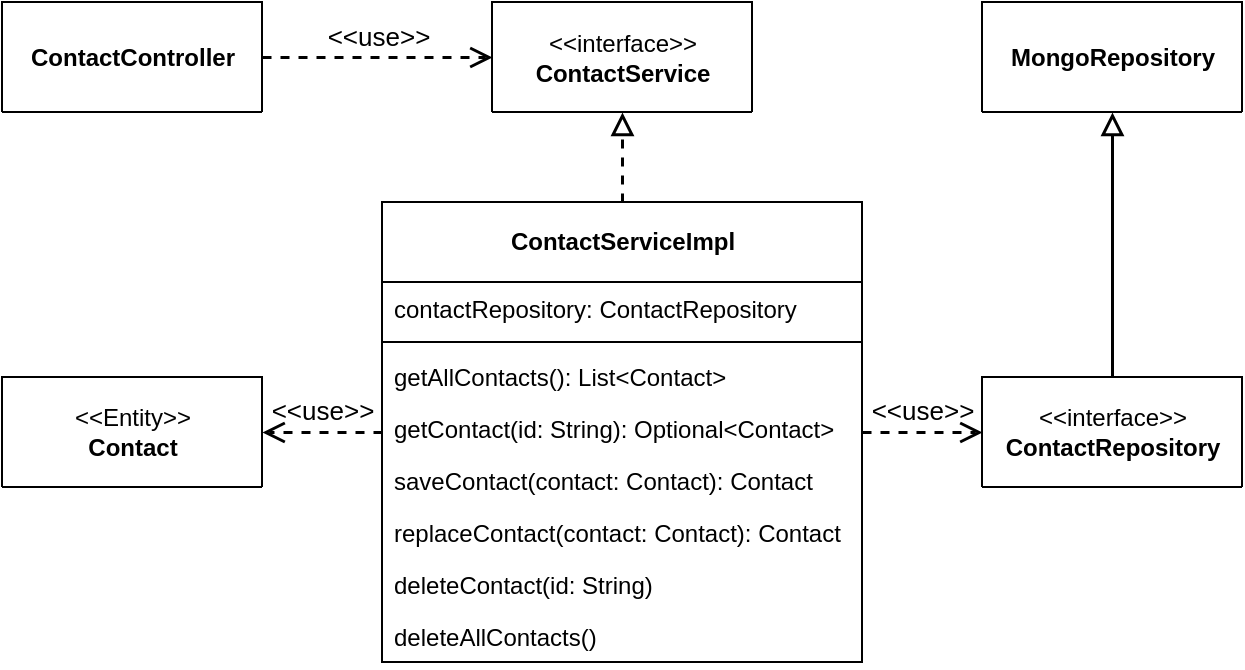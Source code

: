 <mxfile>
    <diagram id="47A9uAxiZOzFFANPaknb" name="Page-1">
        <mxGraphModel dx="1642" dy="619" grid="1" gridSize="10" guides="1" tooltips="1" connect="1" arrows="1" fold="1" page="1" pageScale="1" pageWidth="1169" pageHeight="827" math="0" shadow="0">
            <root>
                <mxCell id="0"/>
                <mxCell id="1" parent="0"/>
                <mxCell id="3w2-4T_P9E0XPDDwTUcy-27" value="&lt;div&gt;&lt;span style=&quot;font-weight: normal&quot;&gt;&amp;lt;&amp;lt;interface&amp;gt;&amp;gt;&lt;/span&gt;&lt;br&gt;&lt;/div&gt;&lt;div&gt;ContactRepository&lt;/div&gt;" style="swimlane;fontStyle=1;align=center;verticalAlign=middle;childLayout=stackLayout;horizontal=1;startSize=55;horizontalStack=0;resizeParent=1;resizeParentMax=0;resizeLast=0;collapsible=0;marginBottom=0;html=1;" parent="1" vertex="1">
                    <mxGeometry x="570" y="237.5" width="130" height="55" as="geometry"/>
                </mxCell>
                <mxCell id="3w2-4T_P9E0XPDDwTUcy-35" value="MongoRepository" style="swimlane;fontStyle=1;align=center;verticalAlign=middle;childLayout=stackLayout;horizontal=1;startSize=55;horizontalStack=0;resizeParent=1;resizeParentMax=0;resizeLast=0;collapsible=0;marginBottom=0;html=1;" parent="1" vertex="1">
                    <mxGeometry x="570" y="50" width="130" height="55" as="geometry"/>
                </mxCell>
                <mxCell id="3w2-4T_P9E0XPDDwTUcy-36" value="&lt;span style=&quot;font-weight: normal&quot;&gt;&amp;lt;&amp;lt;interface&amp;gt;&amp;gt;&lt;/span&gt;&lt;br&gt;&lt;div&gt;ContactService&lt;br&gt;&lt;/div&gt;" style="swimlane;fontStyle=1;align=center;verticalAlign=middle;childLayout=stackLayout;horizontal=1;startSize=55;horizontalStack=0;resizeParent=1;resizeParentMax=0;resizeLast=0;collapsible=0;marginBottom=0;html=1;" parent="1" vertex="1">
                    <mxGeometry x="325" y="50" width="130" height="55" as="geometry"/>
                </mxCell>
                <mxCell id="3w2-4T_P9E0XPDDwTUcy-37" value="ContactServiceImpl" style="swimlane;fontStyle=1;align=center;verticalAlign=middle;childLayout=stackLayout;horizontal=1;startSize=40;horizontalStack=0;resizeParent=1;resizeParentMax=0;resizeLast=0;collapsible=0;marginBottom=0;html=1;" parent="1" vertex="1">
                    <mxGeometry x="270" y="150" width="240" height="230" as="geometry"/>
                </mxCell>
                <mxCell id="3w2-4T_P9E0XPDDwTUcy-83" value="contactRepository: ContactRepository" style="text;align=left;verticalAlign=top;spacingLeft=4;spacingRight=4;overflow=hidden;rotatable=0;points=[[0,0.5],[1,0.5]];portConstraint=eastwest;rounded=0;shadow=0;html=0;" parent="3w2-4T_P9E0XPDDwTUcy-37" vertex="1">
                    <mxGeometry y="40" width="240" height="26" as="geometry"/>
                </mxCell>
                <mxCell id="3w2-4T_P9E0XPDDwTUcy-80" value="" style="line;strokeWidth=1;fillColor=none;align=left;verticalAlign=middle;spacingTop=-1;spacingLeft=3;spacingRight=3;rotatable=0;labelPosition=right;points=[];portConstraint=eastwest;fontSize=13;" parent="3w2-4T_P9E0XPDDwTUcy-37" vertex="1">
                    <mxGeometry y="66" width="240" height="8" as="geometry"/>
                </mxCell>
                <mxCell id="3w2-4T_P9E0XPDDwTUcy-49" value="getAllContacts(): List&lt;Contact&gt;" style="text;align=left;verticalAlign=top;spacingLeft=4;spacingRight=4;overflow=hidden;rotatable=0;points=[[0,0.5],[1,0.5]];portConstraint=eastwest;rounded=0;shadow=0;html=0;" parent="3w2-4T_P9E0XPDDwTUcy-37" vertex="1">
                    <mxGeometry y="74" width="240" height="26" as="geometry"/>
                </mxCell>
                <mxCell id="3w2-4T_P9E0XPDDwTUcy-2" value="getContact(id: String): Optional&lt;Contact&gt;" style="text;align=left;verticalAlign=top;spacingLeft=4;spacingRight=4;overflow=hidden;rotatable=0;points=[[0,0.5],[1,0.5]];portConstraint=eastwest;" parent="3w2-4T_P9E0XPDDwTUcy-37" vertex="1">
                    <mxGeometry y="100" width="240" height="26" as="geometry"/>
                </mxCell>
                <mxCell id="3w2-4T_P9E0XPDDwTUcy-6" value="saveContact(contact: Contact): Contact" style="text;align=left;verticalAlign=top;spacingLeft=4;spacingRight=4;overflow=hidden;rotatable=0;points=[[0,0.5],[1,0.5]];portConstraint=eastwest;rounded=0;shadow=0;html=0;" parent="3w2-4T_P9E0XPDDwTUcy-37" vertex="1">
                    <mxGeometry y="126" width="240" height="26" as="geometry"/>
                </mxCell>
                <mxCell id="3w2-4T_P9E0XPDDwTUcy-76" value="replaceContact(contact: Contact): Contact" style="text;align=left;verticalAlign=top;spacingLeft=4;spacingRight=4;overflow=hidden;rotatable=0;points=[[0,0.5],[1,0.5]];portConstraint=eastwest;rounded=0;shadow=0;html=0;" parent="3w2-4T_P9E0XPDDwTUcy-37" vertex="1">
                    <mxGeometry y="152" width="240" height="26" as="geometry"/>
                </mxCell>
                <mxCell id="3w2-4T_P9E0XPDDwTUcy-77" value="deleteContact(id: String)" style="text;align=left;verticalAlign=top;spacingLeft=4;spacingRight=4;overflow=hidden;rotatable=0;points=[[0,0.5],[1,0.5]];portConstraint=eastwest;rounded=0;shadow=0;html=0;" parent="3w2-4T_P9E0XPDDwTUcy-37" vertex="1">
                    <mxGeometry y="178" width="240" height="26" as="geometry"/>
                </mxCell>
                <mxCell id="3w2-4T_P9E0XPDDwTUcy-5" value="deleteAllContacts()" style="text;align=left;verticalAlign=top;spacingLeft=4;spacingRight=4;overflow=hidden;rotatable=0;points=[[0,0.5],[1,0.5]];portConstraint=eastwest;rounded=0;shadow=0;html=0;" parent="3w2-4T_P9E0XPDDwTUcy-37" vertex="1">
                    <mxGeometry y="204" width="240" height="26" as="geometry"/>
                </mxCell>
                <mxCell id="3w2-4T_P9E0XPDDwTUcy-40" value="" style="endArrow=block;startArrow=none;endFill=0;startFill=0;endSize=8;html=1;verticalAlign=bottom;dashed=1;labelBackgroundColor=none;rounded=0;fontSize=13;strokeWidth=1.5;entryX=0.5;entryY=1;entryDx=0;entryDy=0;exitX=0.5;exitY=0;exitDx=0;exitDy=0;" parent="1" source="3w2-4T_P9E0XPDDwTUcy-37" target="3w2-4T_P9E0XPDDwTUcy-36" edge="1">
                    <mxGeometry width="160" relative="1" as="geometry">
                        <mxPoint x="330" y="350" as="sourcePoint"/>
                        <mxPoint x="490" y="350" as="targetPoint"/>
                    </mxGeometry>
                </mxCell>
                <mxCell id="3w2-4T_P9E0XPDDwTUcy-41" value="" style="endArrow=block;html=1;rounded=0;align=center;verticalAlign=bottom;endFill=0;labelBackgroundColor=none;endSize=8;fontSize=13;strokeWidth=1.5;entryX=0.5;entryY=1;entryDx=0;entryDy=0;" parent="1" source="3w2-4T_P9E0XPDDwTUcy-27" target="3w2-4T_P9E0XPDDwTUcy-35" edge="1">
                    <mxGeometry relative="1" as="geometry">
                        <mxPoint x="330" y="350" as="sourcePoint"/>
                        <mxPoint x="620" y="360" as="targetPoint"/>
                    </mxGeometry>
                </mxCell>
                <mxCell id="3w2-4T_P9E0XPDDwTUcy-43" value="ContactController" style="swimlane;fontStyle=1;align=center;verticalAlign=middle;childLayout=stackLayout;horizontal=1;startSize=55;horizontalStack=0;resizeParent=1;resizeParentMax=0;resizeLast=0;collapsible=0;marginBottom=0;html=1;" parent="1" vertex="1">
                    <mxGeometry x="80" y="50" width="130" height="55" as="geometry"/>
                </mxCell>
                <mxCell id="3w2-4T_P9E0XPDDwTUcy-44" value="&amp;lt;&amp;lt;use&amp;gt;&amp;gt;" style="endArrow=open;startArrow=none;endFill=0;startFill=0;endSize=8;html=1;verticalAlign=bottom;dashed=1;labelBackgroundColor=none;rounded=0;fontSize=13;strokeWidth=1.5;exitX=1;exitY=0.5;exitDx=0;exitDy=0;entryX=0;entryY=0.5;entryDx=0;entryDy=0;" parent="1" source="3w2-4T_P9E0XPDDwTUcy-43" target="3w2-4T_P9E0XPDDwTUcy-36" edge="1">
                    <mxGeometry width="160" relative="1" as="geometry">
                        <mxPoint x="720" y="295" as="sourcePoint"/>
                        <mxPoint x="600" y="12.5" as="targetPoint"/>
                    </mxGeometry>
                </mxCell>
                <mxCell id="3w2-4T_P9E0XPDDwTUcy-45" value="&amp;lt;&amp;lt;use&amp;gt;&amp;gt;" style="endArrow=open;startArrow=none;endFill=0;startFill=0;endSize=8;html=1;verticalAlign=bottom;dashed=1;labelBackgroundColor=none;rounded=0;fontSize=13;strokeWidth=1.5;exitX=1;exitY=0.5;exitDx=0;exitDy=0;entryX=0;entryY=0.5;entryDx=0;entryDy=0;" parent="1" source="3w2-4T_P9E0XPDDwTUcy-37" target="3w2-4T_P9E0XPDDwTUcy-27" edge="1">
                    <mxGeometry width="160" relative="1" as="geometry">
                        <mxPoint x="400" y="260" as="sourcePoint"/>
                        <mxPoint x="320" y="260" as="targetPoint"/>
                    </mxGeometry>
                </mxCell>
                <mxCell id="3" value="&lt;div&gt;&lt;span style=&quot;font-weight: normal&quot;&gt;&amp;lt;&amp;lt;Entity&amp;gt;&amp;gt;&lt;/span&gt;&lt;br&gt;&lt;/div&gt;&lt;div&gt;Contact&lt;/div&gt;" style="swimlane;fontStyle=1;align=center;verticalAlign=middle;childLayout=stackLayout;horizontal=1;startSize=55;horizontalStack=0;resizeParent=1;resizeParentMax=0;resizeLast=0;collapsible=0;marginBottom=0;html=1;" parent="1" vertex="1">
                    <mxGeometry x="80" y="237.5" width="130" height="55" as="geometry"/>
                </mxCell>
                <mxCell id="5" value="&amp;lt;&amp;lt;use&amp;gt;&amp;gt;" style="endArrow=open;startArrow=none;endFill=0;startFill=0;endSize=8;html=1;verticalAlign=bottom;dashed=1;labelBackgroundColor=none;rounded=0;fontSize=13;strokeWidth=1.5;entryX=1;entryY=0.5;entryDx=0;entryDy=0;" parent="1" target="3" edge="1">
                    <mxGeometry width="160" relative="1" as="geometry">
                        <mxPoint x="270" y="265" as="sourcePoint"/>
                        <mxPoint x="190" y="380" as="targetPoint"/>
                    </mxGeometry>
                </mxCell>
            </root>
        </mxGraphModel>
    </diagram>
</mxfile>